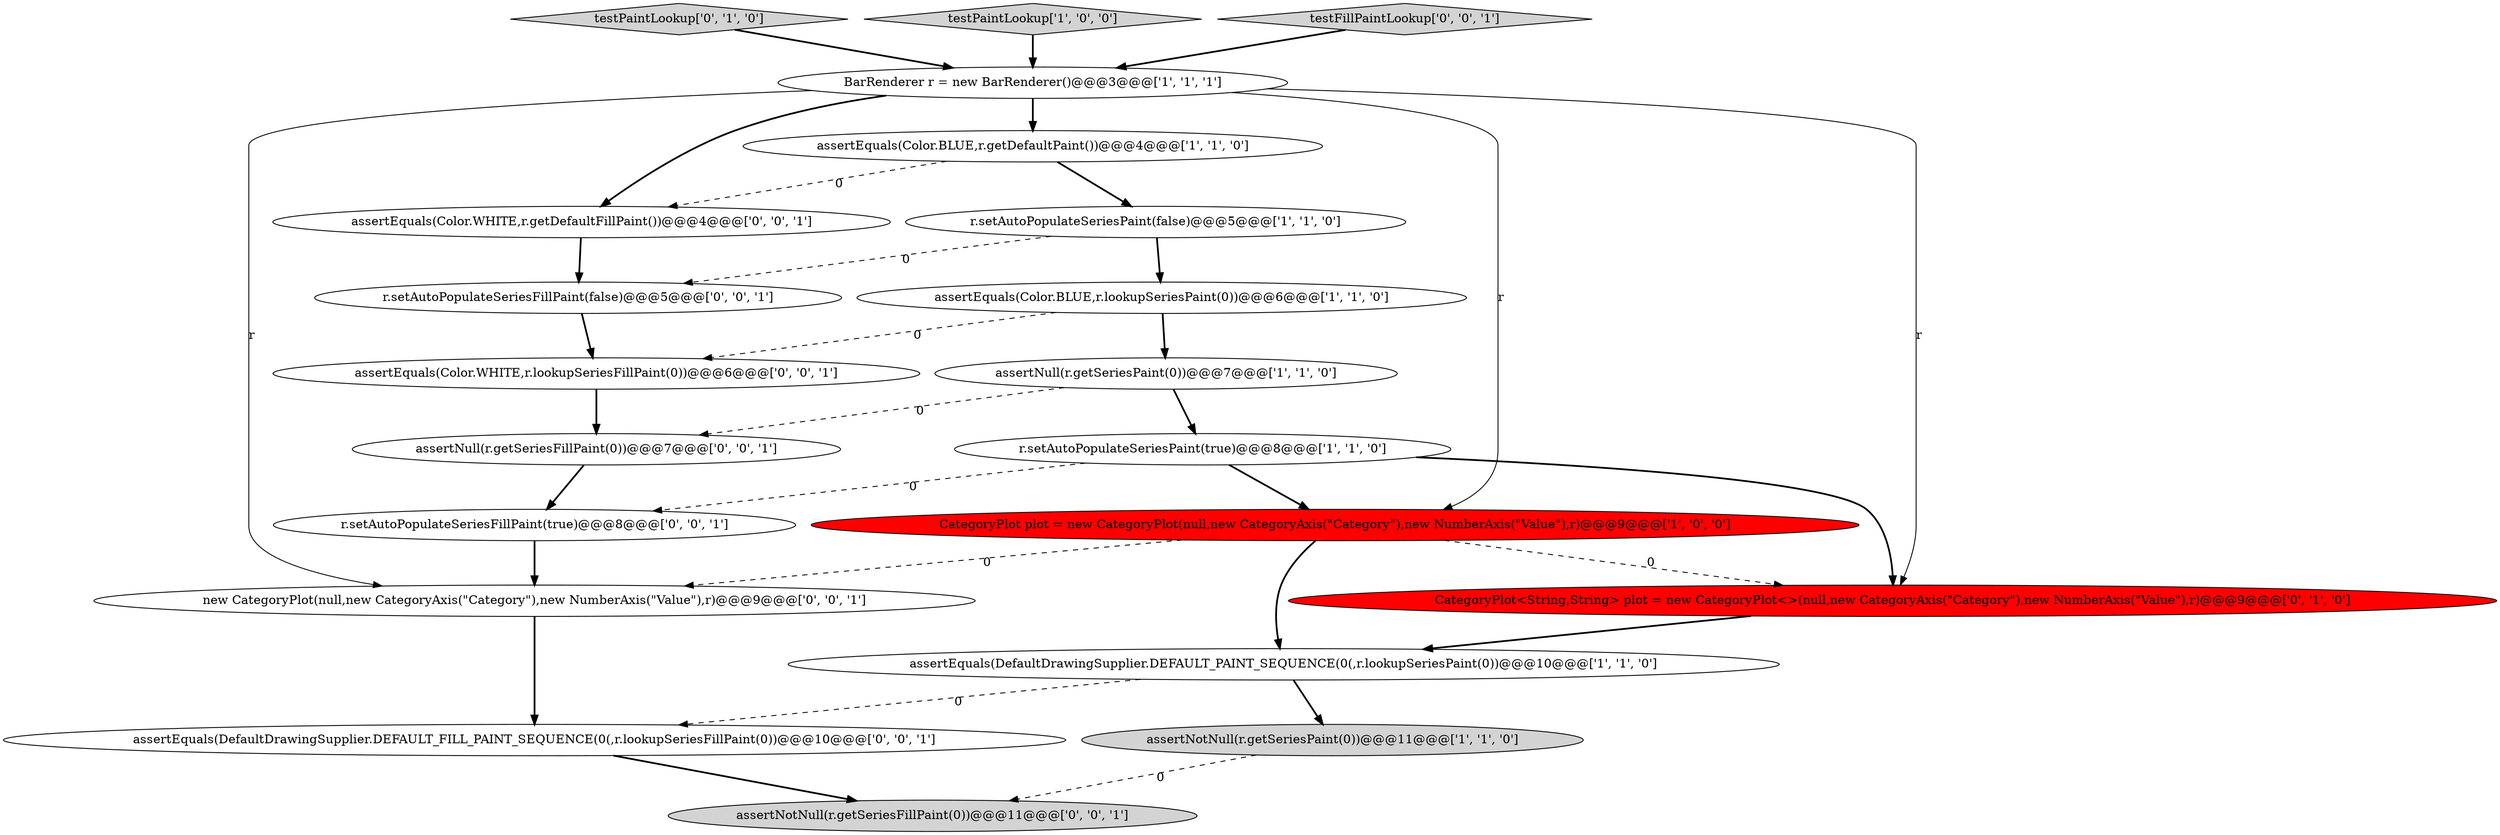 digraph {
16 [style = filled, label = "r.setAutoPopulateSeriesFillPaint(true)@@@8@@@['0', '0', '1']", fillcolor = white, shape = ellipse image = "AAA0AAABBB3BBB"];
3 [style = filled, label = "r.setAutoPopulateSeriesPaint(true)@@@8@@@['1', '1', '0']", fillcolor = white, shape = ellipse image = "AAA0AAABBB1BBB"];
10 [style = filled, label = "CategoryPlot<String,String> plot = new CategoryPlot<>(null,new CategoryAxis(\"Category\"),new NumberAxis(\"Value\"),r)@@@9@@@['0', '1', '0']", fillcolor = red, shape = ellipse image = "AAA1AAABBB2BBB"];
14 [style = filled, label = "new CategoryPlot(null,new CategoryAxis(\"Category\"),new NumberAxis(\"Value\"),r)@@@9@@@['0', '0', '1']", fillcolor = white, shape = ellipse image = "AAA0AAABBB3BBB"];
0 [style = filled, label = "assertNotNull(r.getSeriesPaint(0))@@@11@@@['1', '1', '0']", fillcolor = lightgray, shape = ellipse image = "AAA0AAABBB1BBB"];
7 [style = filled, label = "CategoryPlot plot = new CategoryPlot(null,new CategoryAxis(\"Category\"),new NumberAxis(\"Value\"),r)@@@9@@@['1', '0', '0']", fillcolor = red, shape = ellipse image = "AAA1AAABBB1BBB"];
19 [style = filled, label = "assertEquals(Color.WHITE,r.lookupSeriesFillPaint(0))@@@6@@@['0', '0', '1']", fillcolor = white, shape = ellipse image = "AAA0AAABBB3BBB"];
12 [style = filled, label = "assertEquals(Color.WHITE,r.getDefaultFillPaint())@@@4@@@['0', '0', '1']", fillcolor = white, shape = ellipse image = "AAA0AAABBB3BBB"];
2 [style = filled, label = "assertEquals(Color.BLUE,r.lookupSeriesPaint(0))@@@6@@@['1', '1', '0']", fillcolor = white, shape = ellipse image = "AAA0AAABBB1BBB"];
15 [style = filled, label = "assertNull(r.getSeriesFillPaint(0))@@@7@@@['0', '0', '1']", fillcolor = white, shape = ellipse image = "AAA0AAABBB3BBB"];
20 [style = filled, label = "r.setAutoPopulateSeriesFillPaint(false)@@@5@@@['0', '0', '1']", fillcolor = white, shape = ellipse image = "AAA0AAABBB3BBB"];
11 [style = filled, label = "testPaintLookup['0', '1', '0']", fillcolor = lightgray, shape = diamond image = "AAA0AAABBB2BBB"];
5 [style = filled, label = "testPaintLookup['1', '0', '0']", fillcolor = lightgray, shape = diamond image = "AAA0AAABBB1BBB"];
13 [style = filled, label = "assertNotNull(r.getSeriesFillPaint(0))@@@11@@@['0', '0', '1']", fillcolor = lightgray, shape = ellipse image = "AAA0AAABBB3BBB"];
6 [style = filled, label = "assertNull(r.getSeriesPaint(0))@@@7@@@['1', '1', '0']", fillcolor = white, shape = ellipse image = "AAA0AAABBB1BBB"];
17 [style = filled, label = "testFillPaintLookup['0', '0', '1']", fillcolor = lightgray, shape = diamond image = "AAA0AAABBB3BBB"];
1 [style = filled, label = "BarRenderer r = new BarRenderer()@@@3@@@['1', '1', '1']", fillcolor = white, shape = ellipse image = "AAA0AAABBB1BBB"];
4 [style = filled, label = "assertEquals(Color.BLUE,r.getDefaultPaint())@@@4@@@['1', '1', '0']", fillcolor = white, shape = ellipse image = "AAA0AAABBB1BBB"];
18 [style = filled, label = "assertEquals(DefaultDrawingSupplier.DEFAULT_FILL_PAINT_SEQUENCE(0(,r.lookupSeriesFillPaint(0))@@@10@@@['0', '0', '1']", fillcolor = white, shape = ellipse image = "AAA0AAABBB3BBB"];
8 [style = filled, label = "r.setAutoPopulateSeriesPaint(false)@@@5@@@['1', '1', '0']", fillcolor = white, shape = ellipse image = "AAA0AAABBB1BBB"];
9 [style = filled, label = "assertEquals(DefaultDrawingSupplier.DEFAULT_PAINT_SEQUENCE(0(,r.lookupSeriesPaint(0))@@@10@@@['1', '1', '0']", fillcolor = white, shape = ellipse image = "AAA0AAABBB1BBB"];
1->14 [style = solid, label="r"];
6->3 [style = bold, label=""];
1->4 [style = bold, label=""];
2->19 [style = dashed, label="0"];
9->0 [style = bold, label=""];
17->1 [style = bold, label=""];
11->1 [style = bold, label=""];
2->6 [style = bold, label=""];
1->7 [style = solid, label="r"];
7->14 [style = dashed, label="0"];
9->18 [style = dashed, label="0"];
8->20 [style = dashed, label="0"];
12->20 [style = bold, label=""];
15->16 [style = bold, label=""];
4->12 [style = dashed, label="0"];
7->9 [style = bold, label=""];
3->10 [style = bold, label=""];
5->1 [style = bold, label=""];
8->2 [style = bold, label=""];
3->7 [style = bold, label=""];
1->10 [style = solid, label="r"];
6->15 [style = dashed, label="0"];
0->13 [style = dashed, label="0"];
18->13 [style = bold, label=""];
1->12 [style = bold, label=""];
4->8 [style = bold, label=""];
16->14 [style = bold, label=""];
14->18 [style = bold, label=""];
7->10 [style = dashed, label="0"];
10->9 [style = bold, label=""];
19->15 [style = bold, label=""];
20->19 [style = bold, label=""];
3->16 [style = dashed, label="0"];
}
